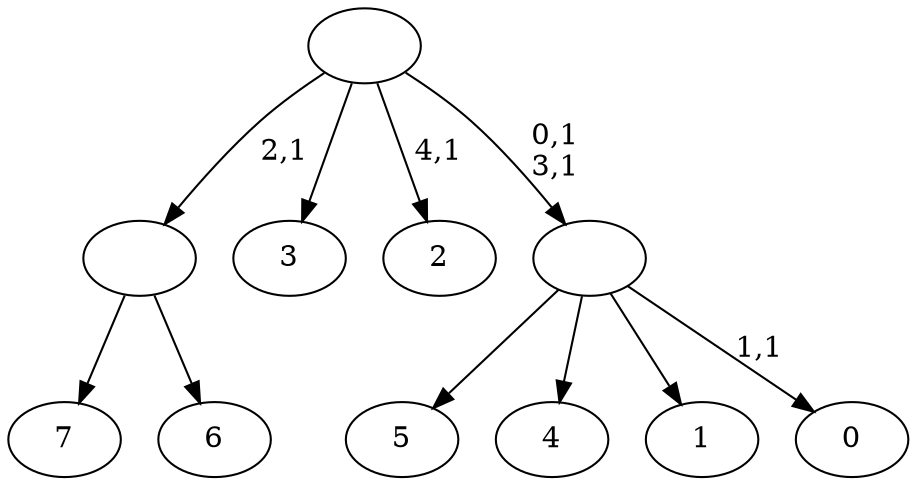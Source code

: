 digraph T {
	13 [label="7"]
	12 [label="6"]
	11 [label=""]
	10 [label="5"]
	9 [label="4"]
	8 [label="3"]
	7 [label="2"]
	5 [label="1"]
	4 [label="0"]
	2 [label=""]
	0 [label=""]
	11 -> 13 [label=""]
	11 -> 12 [label=""]
	2 -> 4 [label="1,1"]
	2 -> 10 [label=""]
	2 -> 9 [label=""]
	2 -> 5 [label=""]
	0 -> 2 [label="0,1\n3,1"]
	0 -> 7 [label="4,1"]
	0 -> 11 [label="2,1"]
	0 -> 8 [label=""]
}
